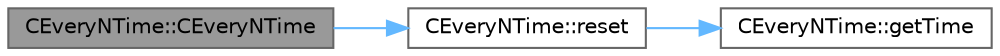 digraph "CEveryNTime::CEveryNTime"
{
 // LATEX_PDF_SIZE
  bgcolor="transparent";
  edge [fontname=Helvetica,fontsize=10,labelfontname=Helvetica,labelfontsize=10];
  node [fontname=Helvetica,fontsize=10,shape=box,height=0.2,width=0.4];
  rankdir="LR";
  Node1 [id="Node000001",label="CEveryNTime::CEveryNTime",height=0.2,width=0.4,color="gray40", fillcolor="grey60", style="filled", fontcolor="black",tooltip="Default constructor."];
  Node1 -> Node2 [id="edge1_Node000001_Node000002",color="steelblue1",style="solid",tooltip=" "];
  Node2 [id="Node000002",label="CEveryNTime::reset",height=0.2,width=0.4,color="grey40", fillcolor="white", style="filled",URL="$d5/df2/group___timekeeping.html#ae8ae82d26045e38ca51fbf424ad58d86",tooltip="Reset the timestamp to the current time."];
  Node2 -> Node3 [id="edge2_Node000002_Node000003",color="steelblue1",style="solid",tooltip=" "];
  Node3 [id="Node000003",label="CEveryNTime::getTime",height=0.2,width=0.4,color="grey40", fillcolor="white", style="filled",URL="$d5/df2/group___timekeeping.html#a9e72ce7dcf1e5b321ec9fa61f6c4fbd5",tooltip="Get the current time according to the class' timekeeper."];
}
